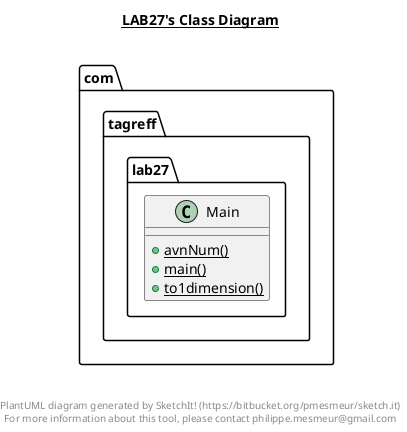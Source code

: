 @startuml

title __LAB27's Class Diagram__\n

  namespace com.tagreff.lab27 {
    class com.tagreff.lab27.Main {
        {static} + avnNum()
        {static} + main()
        {static} + to1dimension()
    }
  }
  



right footer


PlantUML diagram generated by SketchIt! (https://bitbucket.org/pmesmeur/sketch.it)
For more information about this tool, please contact philippe.mesmeur@gmail.com
endfooter

@enduml
